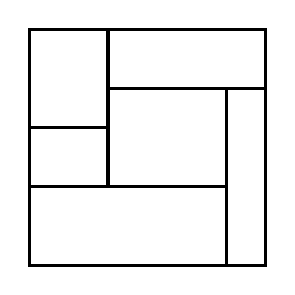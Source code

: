 \begin{tikzpicture}[very thick, scale=.5]
    \draw (0,7/2) rectangle (2,6);
    \draw (0,2) rectangle (2,7/2);
    \draw (2,9/2) rectangle (6,6);
    \draw (2,2) rectangle (5,9/2);
    \draw (0,0) rectangle (5,2);
    \draw (5,0) rectangle (6,9/2);
\end{tikzpicture}
